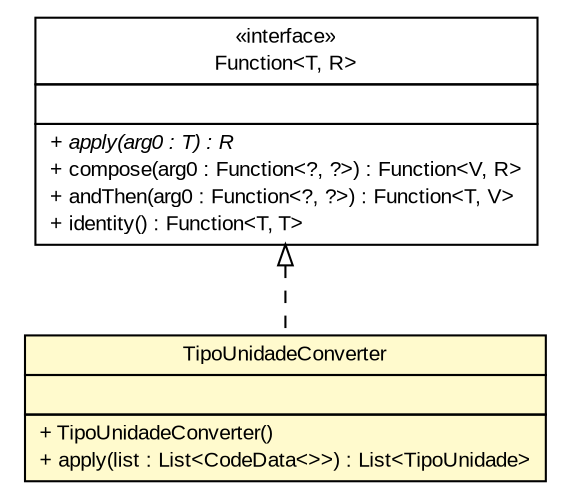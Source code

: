 #!/usr/local/bin/dot
#
# Class diagram 
# Generated by UMLGraph version R5_6 (http://www.umlgraph.org/)
#

digraph G {
	edge [fontname="arial",fontsize=10,labelfontname="arial",labelfontsize=10];
	node [fontname="arial",fontsize=10,shape=plaintext];
	nodesep=0.25;
	ranksep=0.5;
	// br.gov.to.sefaz.seg.business.gestao.converter.TipoUnidadeConverter
	c37806 [label=<<table title="br.gov.to.sefaz.seg.business.gestao.converter.TipoUnidadeConverter" border="0" cellborder="1" cellspacing="0" cellpadding="2" port="p" bgcolor="lemonChiffon" href="./TipoUnidadeConverter.html">
		<tr><td><table border="0" cellspacing="0" cellpadding="1">
<tr><td align="center" balign="center"> TipoUnidadeConverter </td></tr>
		</table></td></tr>
		<tr><td><table border="0" cellspacing="0" cellpadding="1">
<tr><td align="left" balign="left">  </td></tr>
		</table></td></tr>
		<tr><td><table border="0" cellspacing="0" cellpadding="1">
<tr><td align="left" balign="left"> + TipoUnidadeConverter() </td></tr>
<tr><td align="left" balign="left"> + apply(list : List&lt;CodeData&lt;&gt;&gt;) : List&lt;TipoUnidade&gt; </td></tr>
		</table></td></tr>
		</table>>, URL="./TipoUnidadeConverter.html", fontname="arial", fontcolor="black", fontsize=10.0];
	//br.gov.to.sefaz.seg.business.gestao.converter.TipoUnidadeConverter implements java.util.function.Function<T, R>
	c37987:p -> c37806:p [dir=back,arrowtail=empty,style=dashed];
	// java.util.function.Function<T, R>
	c37987 [label=<<table title="java.util.function.Function" border="0" cellborder="1" cellspacing="0" cellpadding="2" port="p" href="http://java.sun.com/j2se/1.4.2/docs/api/java/util/function/Function.html">
		<tr><td><table border="0" cellspacing="0" cellpadding="1">
<tr><td align="center" balign="center"> &#171;interface&#187; </td></tr>
<tr><td align="center" balign="center"> Function&lt;T, R&gt; </td></tr>
		</table></td></tr>
		<tr><td><table border="0" cellspacing="0" cellpadding="1">
<tr><td align="left" balign="left">  </td></tr>
		</table></td></tr>
		<tr><td><table border="0" cellspacing="0" cellpadding="1">
<tr><td align="left" balign="left"><font face="arial italic" point-size="10.0"> + apply(arg0 : T) : R </font></td></tr>
<tr><td align="left" balign="left"> + compose(arg0 : Function&lt;?, ?&gt;) : Function&lt;V, R&gt; </td></tr>
<tr><td align="left" balign="left"> + andThen(arg0 : Function&lt;?, ?&gt;) : Function&lt;T, V&gt; </td></tr>
<tr><td align="left" balign="left"> + identity() : Function&lt;T, T&gt; </td></tr>
		</table></td></tr>
		</table>>, URL="http://java.sun.com/j2se/1.4.2/docs/api/java/util/function/Function.html", fontname="arial", fontcolor="black", fontsize=10.0];
}

